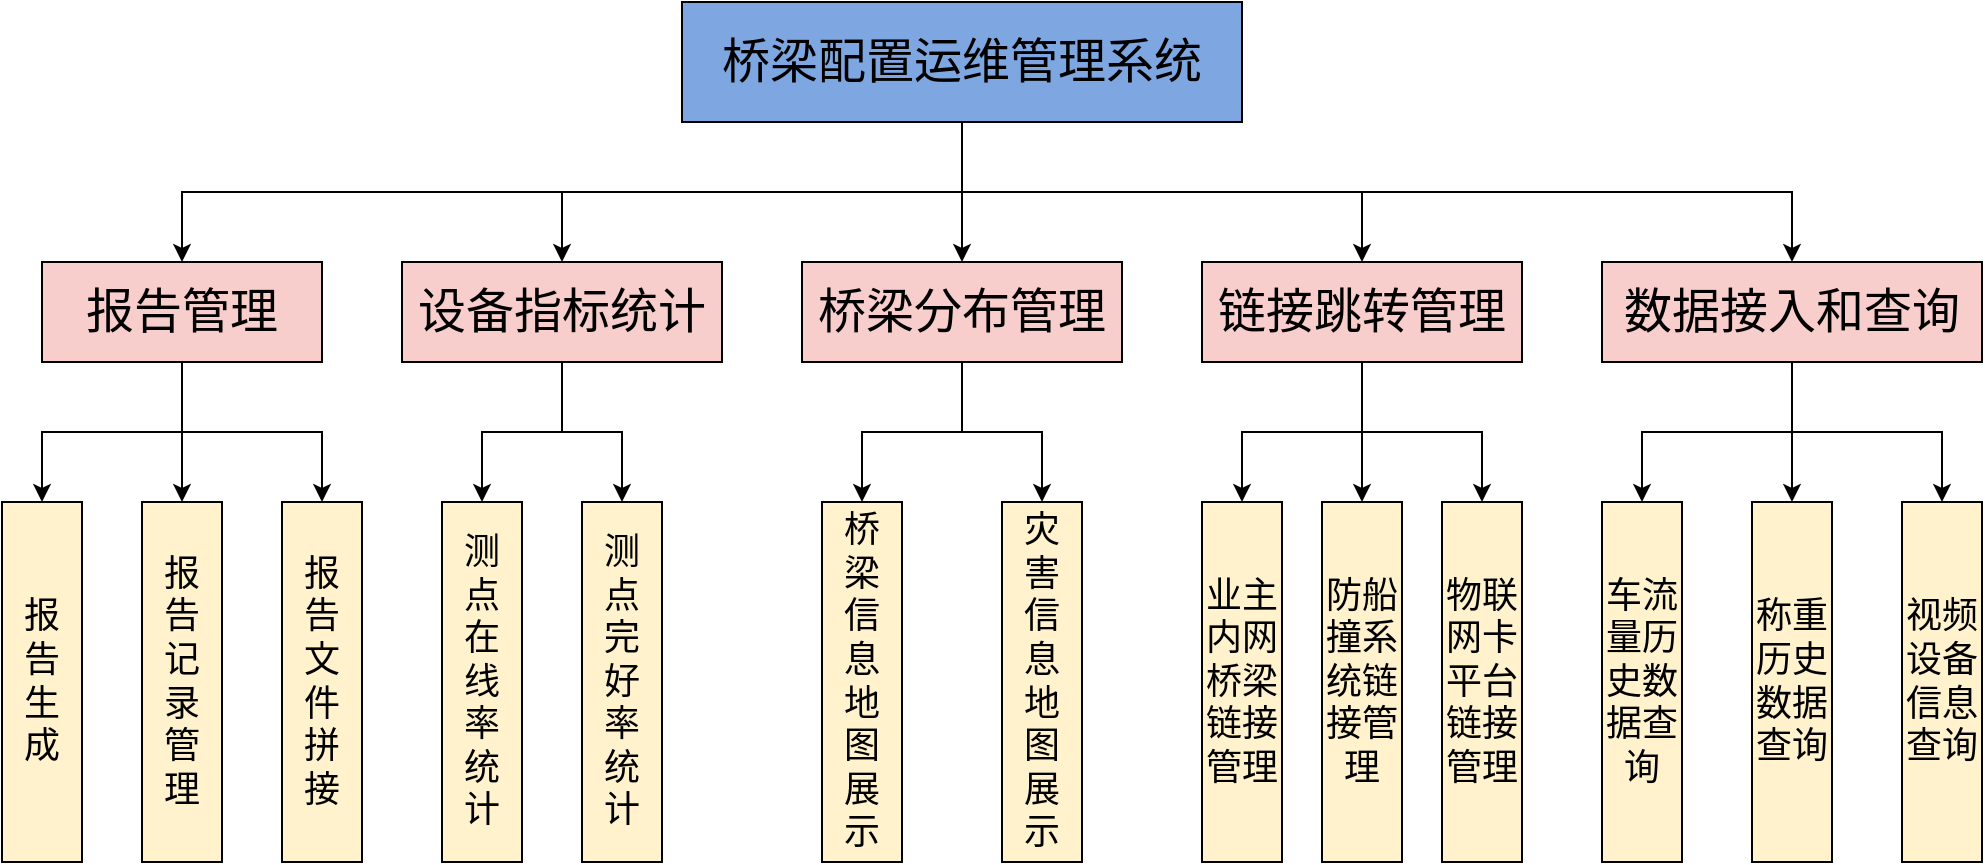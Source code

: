 <mxfile version="24.7.7">
  <diagram name="第 1 页" id="8aWKHBOTNguBpMg1CQIO">
    <mxGraphModel dx="1674" dy="738" grid="1" gridSize="10" guides="1" tooltips="1" connect="1" arrows="1" fold="1" page="1" pageScale="1" pageWidth="827" pageHeight="1169" math="0" shadow="0">
      <root>
        <mxCell id="0" />
        <mxCell id="1" parent="0" />
        <mxCell id="qM-4jDeY-jV-hq-K79Ri-8" style="edgeStyle=orthogonalEdgeStyle;rounded=0;orthogonalLoop=1;jettySize=auto;html=1;exitX=0.5;exitY=1;exitDx=0;exitDy=0;entryX=0.5;entryY=0;entryDx=0;entryDy=0;" edge="1" parent="1" source="qM-4jDeY-jV-hq-K79Ri-1" target="qM-4jDeY-jV-hq-K79Ri-2">
          <mxGeometry relative="1" as="geometry" />
        </mxCell>
        <mxCell id="qM-4jDeY-jV-hq-K79Ri-9" style="edgeStyle=orthogonalEdgeStyle;rounded=0;orthogonalLoop=1;jettySize=auto;html=1;exitX=0.5;exitY=1;exitDx=0;exitDy=0;entryX=0.5;entryY=0;entryDx=0;entryDy=0;" edge="1" parent="1" source="qM-4jDeY-jV-hq-K79Ri-1" target="qM-4jDeY-jV-hq-K79Ri-4">
          <mxGeometry relative="1" as="geometry" />
        </mxCell>
        <mxCell id="qM-4jDeY-jV-hq-K79Ri-10" style="edgeStyle=orthogonalEdgeStyle;rounded=0;orthogonalLoop=1;jettySize=auto;html=1;exitX=0.5;exitY=1;exitDx=0;exitDy=0;entryX=0.5;entryY=0;entryDx=0;entryDy=0;" edge="1" parent="1" source="qM-4jDeY-jV-hq-K79Ri-1" target="qM-4jDeY-jV-hq-K79Ri-5">
          <mxGeometry relative="1" as="geometry" />
        </mxCell>
        <mxCell id="qM-4jDeY-jV-hq-K79Ri-11" style="edgeStyle=orthogonalEdgeStyle;rounded=0;orthogonalLoop=1;jettySize=auto;html=1;exitX=0.5;exitY=1;exitDx=0;exitDy=0;" edge="1" parent="1" source="qM-4jDeY-jV-hq-K79Ri-1" target="qM-4jDeY-jV-hq-K79Ri-6">
          <mxGeometry relative="1" as="geometry" />
        </mxCell>
        <mxCell id="qM-4jDeY-jV-hq-K79Ri-12" style="edgeStyle=orthogonalEdgeStyle;rounded=0;orthogonalLoop=1;jettySize=auto;html=1;exitX=0.5;exitY=1;exitDx=0;exitDy=0;entryX=0.5;entryY=0;entryDx=0;entryDy=0;" edge="1" parent="1" source="qM-4jDeY-jV-hq-K79Ri-1" target="qM-4jDeY-jV-hq-K79Ri-7">
          <mxGeometry relative="1" as="geometry" />
        </mxCell>
        <mxCell id="qM-4jDeY-jV-hq-K79Ri-1" value="&lt;font style=&quot;font-size: 24px;&quot;&gt;桥梁配置运维管理系统&lt;/font&gt;" style="rounded=0;whiteSpace=wrap;html=1;fillColor=#7EA6E0;" vertex="1" parent="1">
          <mxGeometry x="540" y="50" width="280" height="60" as="geometry" />
        </mxCell>
        <mxCell id="qM-4jDeY-jV-hq-K79Ri-27" style="edgeStyle=orthogonalEdgeStyle;rounded=0;orthogonalLoop=1;jettySize=auto;html=1;exitX=0.5;exitY=1;exitDx=0;exitDy=0;entryX=0.5;entryY=0;entryDx=0;entryDy=0;" edge="1" parent="1" source="qM-4jDeY-jV-hq-K79Ri-2" target="qM-4jDeY-jV-hq-K79Ri-13">
          <mxGeometry relative="1" as="geometry" />
        </mxCell>
        <mxCell id="qM-4jDeY-jV-hq-K79Ri-28" style="edgeStyle=orthogonalEdgeStyle;rounded=0;orthogonalLoop=1;jettySize=auto;html=1;exitX=0.5;exitY=1;exitDx=0;exitDy=0;" edge="1" parent="1" source="qM-4jDeY-jV-hq-K79Ri-2" target="qM-4jDeY-jV-hq-K79Ri-14">
          <mxGeometry relative="1" as="geometry" />
        </mxCell>
        <mxCell id="qM-4jDeY-jV-hq-K79Ri-29" style="edgeStyle=orthogonalEdgeStyle;rounded=0;orthogonalLoop=1;jettySize=auto;html=1;entryX=0.5;entryY=0;entryDx=0;entryDy=0;" edge="1" parent="1" source="qM-4jDeY-jV-hq-K79Ri-2" target="qM-4jDeY-jV-hq-K79Ri-16">
          <mxGeometry relative="1" as="geometry" />
        </mxCell>
        <mxCell id="qM-4jDeY-jV-hq-K79Ri-2" value="&lt;font style=&quot;font-size: 24px;&quot;&gt;报告管理&lt;/font&gt;" style="rounded=0;whiteSpace=wrap;html=1;fillColor=#F8CECC;" vertex="1" parent="1">
          <mxGeometry x="220" y="180" width="140" height="50" as="geometry" />
        </mxCell>
        <mxCell id="qM-4jDeY-jV-hq-K79Ri-30" style="edgeStyle=orthogonalEdgeStyle;rounded=0;orthogonalLoop=1;jettySize=auto;html=1;exitX=0.5;exitY=1;exitDx=0;exitDy=0;entryX=0.5;entryY=0;entryDx=0;entryDy=0;" edge="1" parent="1" source="qM-4jDeY-jV-hq-K79Ri-4" target="qM-4jDeY-jV-hq-K79Ri-17">
          <mxGeometry relative="1" as="geometry" />
        </mxCell>
        <mxCell id="qM-4jDeY-jV-hq-K79Ri-31" style="edgeStyle=orthogonalEdgeStyle;rounded=0;orthogonalLoop=1;jettySize=auto;html=1;exitX=0.5;exitY=1;exitDx=0;exitDy=0;entryX=0.5;entryY=0;entryDx=0;entryDy=0;" edge="1" parent="1" source="qM-4jDeY-jV-hq-K79Ri-4" target="qM-4jDeY-jV-hq-K79Ri-18">
          <mxGeometry relative="1" as="geometry" />
        </mxCell>
        <mxCell id="qM-4jDeY-jV-hq-K79Ri-4" value="&lt;span style=&quot;font-size: 24px;&quot;&gt;设备指标统计&lt;/span&gt;" style="rounded=0;whiteSpace=wrap;html=1;fillColor=#F8CECC;" vertex="1" parent="1">
          <mxGeometry x="400" y="180" width="160" height="50" as="geometry" />
        </mxCell>
        <mxCell id="qM-4jDeY-jV-hq-K79Ri-32" style="edgeStyle=orthogonalEdgeStyle;rounded=0;orthogonalLoop=1;jettySize=auto;html=1;entryX=0.5;entryY=0;entryDx=0;entryDy=0;" edge="1" parent="1" source="qM-4jDeY-jV-hq-K79Ri-5" target="qM-4jDeY-jV-hq-K79Ri-19">
          <mxGeometry relative="1" as="geometry" />
        </mxCell>
        <mxCell id="qM-4jDeY-jV-hq-K79Ri-34" style="edgeStyle=orthogonalEdgeStyle;rounded=0;orthogonalLoop=1;jettySize=auto;html=1;exitX=0.5;exitY=1;exitDx=0;exitDy=0;entryX=0.5;entryY=0;entryDx=0;entryDy=0;" edge="1" parent="1" source="qM-4jDeY-jV-hq-K79Ri-5" target="qM-4jDeY-jV-hq-K79Ri-20">
          <mxGeometry relative="1" as="geometry" />
        </mxCell>
        <mxCell id="qM-4jDeY-jV-hq-K79Ri-5" value="&lt;span style=&quot;font-size: 24px;&quot;&gt;桥梁分布管理&lt;/span&gt;" style="rounded=0;whiteSpace=wrap;html=1;fillColor=#F8CECC;" vertex="1" parent="1">
          <mxGeometry x="600" y="180" width="160" height="50" as="geometry" />
        </mxCell>
        <mxCell id="qM-4jDeY-jV-hq-K79Ri-35" style="edgeStyle=orthogonalEdgeStyle;rounded=0;orthogonalLoop=1;jettySize=auto;html=1;exitX=0.5;exitY=1;exitDx=0;exitDy=0;entryX=0.5;entryY=0;entryDx=0;entryDy=0;" edge="1" parent="1" source="qM-4jDeY-jV-hq-K79Ri-6" target="qM-4jDeY-jV-hq-K79Ri-21">
          <mxGeometry relative="1" as="geometry" />
        </mxCell>
        <mxCell id="qM-4jDeY-jV-hq-K79Ri-36" style="edgeStyle=orthogonalEdgeStyle;rounded=0;orthogonalLoop=1;jettySize=auto;html=1;exitX=0.5;exitY=1;exitDx=0;exitDy=0;entryX=0.5;entryY=0;entryDx=0;entryDy=0;" edge="1" parent="1" source="qM-4jDeY-jV-hq-K79Ri-6" target="qM-4jDeY-jV-hq-K79Ri-22">
          <mxGeometry relative="1" as="geometry" />
        </mxCell>
        <mxCell id="qM-4jDeY-jV-hq-K79Ri-37" style="edgeStyle=orthogonalEdgeStyle;rounded=0;orthogonalLoop=1;jettySize=auto;html=1;exitX=0.5;exitY=1;exitDx=0;exitDy=0;entryX=0.5;entryY=0;entryDx=0;entryDy=0;" edge="1" parent="1" source="qM-4jDeY-jV-hq-K79Ri-6" target="qM-4jDeY-jV-hq-K79Ri-23">
          <mxGeometry relative="1" as="geometry" />
        </mxCell>
        <mxCell id="qM-4jDeY-jV-hq-K79Ri-6" value="&lt;span style=&quot;font-size: 24px;&quot;&gt;链接跳转管理&lt;/span&gt;" style="rounded=0;whiteSpace=wrap;html=1;fillColor=#F8CECC;" vertex="1" parent="1">
          <mxGeometry x="800" y="180" width="160" height="50" as="geometry" />
        </mxCell>
        <mxCell id="qM-4jDeY-jV-hq-K79Ri-38" style="edgeStyle=orthogonalEdgeStyle;rounded=0;orthogonalLoop=1;jettySize=auto;html=1;exitX=0.5;exitY=1;exitDx=0;exitDy=0;entryX=0.5;entryY=0;entryDx=0;entryDy=0;" edge="1" parent="1" source="qM-4jDeY-jV-hq-K79Ri-7" target="qM-4jDeY-jV-hq-K79Ri-24">
          <mxGeometry relative="1" as="geometry" />
        </mxCell>
        <mxCell id="qM-4jDeY-jV-hq-K79Ri-39" style="edgeStyle=orthogonalEdgeStyle;rounded=0;orthogonalLoop=1;jettySize=auto;html=1;exitX=0.5;exitY=1;exitDx=0;exitDy=0;entryX=0.5;entryY=0;entryDx=0;entryDy=0;" edge="1" parent="1" source="qM-4jDeY-jV-hq-K79Ri-7" target="qM-4jDeY-jV-hq-K79Ri-25">
          <mxGeometry relative="1" as="geometry" />
        </mxCell>
        <mxCell id="qM-4jDeY-jV-hq-K79Ri-40" style="edgeStyle=orthogonalEdgeStyle;rounded=0;orthogonalLoop=1;jettySize=auto;html=1;exitX=0.5;exitY=1;exitDx=0;exitDy=0;entryX=0.5;entryY=0;entryDx=0;entryDy=0;" edge="1" parent="1" source="qM-4jDeY-jV-hq-K79Ri-7" target="qM-4jDeY-jV-hq-K79Ri-26">
          <mxGeometry relative="1" as="geometry" />
        </mxCell>
        <mxCell id="qM-4jDeY-jV-hq-K79Ri-7" value="&lt;span style=&quot;font-size: 24px;&quot;&gt;数据接入和查询&lt;/span&gt;" style="rounded=0;whiteSpace=wrap;html=1;fillColor=#F8CECC;" vertex="1" parent="1">
          <mxGeometry x="1000" y="180" width="190" height="50" as="geometry" />
        </mxCell>
        <mxCell id="qM-4jDeY-jV-hq-K79Ri-13" value="&lt;span style=&quot;font-size: 18px;&quot;&gt;报&lt;/span&gt;&lt;div&gt;&lt;span style=&quot;font-size: 18px;&quot;&gt;告&lt;/span&gt;&lt;br&gt;&lt;div&gt;&lt;span style=&quot;font-size: 18px;&quot;&gt;生&lt;/span&gt;&lt;/div&gt;&lt;div&gt;&lt;span style=&quot;font-size: 18px;&quot;&gt;成&lt;/span&gt;&lt;/div&gt;&lt;/div&gt;" style="rounded=0;whiteSpace=wrap;html=1;fillColor=#FFF2CC;" vertex="1" parent="1">
          <mxGeometry x="200" y="300" width="40" height="180" as="geometry" />
        </mxCell>
        <mxCell id="qM-4jDeY-jV-hq-K79Ri-14" value="&lt;span style=&quot;font-size: 18px;&quot;&gt;报&lt;/span&gt;&lt;div&gt;&lt;span style=&quot;font-size: 18px;&quot;&gt;告&lt;/span&gt;&lt;/div&gt;&lt;div&gt;&lt;span style=&quot;font-size: 18px;&quot;&gt;记&lt;/span&gt;&lt;/div&gt;&lt;div&gt;&lt;span style=&quot;font-size: 18px;&quot;&gt;录&lt;/span&gt;&lt;/div&gt;&lt;div&gt;&lt;span style=&quot;font-size: 18px;&quot;&gt;管&lt;/span&gt;&lt;/div&gt;&lt;div&gt;&lt;span style=&quot;font-size: 18px;&quot;&gt;理&lt;/span&gt;&lt;/div&gt;" style="rounded=0;whiteSpace=wrap;html=1;fillColor=#FFF2CC;" vertex="1" parent="1">
          <mxGeometry x="270" y="300" width="40" height="180" as="geometry" />
        </mxCell>
        <mxCell id="qM-4jDeY-jV-hq-K79Ri-16" value="&lt;span style=&quot;font-size: 18px;&quot;&gt;报&lt;/span&gt;&lt;div&gt;&lt;span style=&quot;font-size: 18px;&quot;&gt;告&lt;/span&gt;&lt;/div&gt;&lt;div&gt;&lt;span style=&quot;font-size: 18px;&quot;&gt;文&lt;/span&gt;&lt;/div&gt;&lt;div&gt;&lt;span style=&quot;font-size: 18px;&quot;&gt;件&lt;/span&gt;&lt;/div&gt;&lt;div&gt;&lt;span style=&quot;font-size: 18px;&quot;&gt;拼&lt;/span&gt;&lt;/div&gt;&lt;div&gt;&lt;span style=&quot;font-size: 18px;&quot;&gt;接&lt;/span&gt;&lt;/div&gt;" style="rounded=0;whiteSpace=wrap;html=1;fillColor=#FFF2CC;" vertex="1" parent="1">
          <mxGeometry x="340" y="300" width="40" height="180" as="geometry" />
        </mxCell>
        <mxCell id="qM-4jDeY-jV-hq-K79Ri-17" value="&lt;span style=&quot;font-size: 18px;&quot;&gt;测&lt;/span&gt;&lt;div&gt;&lt;span style=&quot;font-size: 18px;&quot;&gt;点&lt;/span&gt;&lt;/div&gt;&lt;div&gt;&lt;span style=&quot;font-size: 18px;&quot;&gt;在&lt;/span&gt;&lt;/div&gt;&lt;div&gt;&lt;span style=&quot;font-size: 18px;&quot;&gt;线&lt;/span&gt;&lt;/div&gt;&lt;div&gt;&lt;span style=&quot;font-size: 18px;&quot;&gt;率&lt;/span&gt;&lt;/div&gt;&lt;div&gt;&lt;span style=&quot;font-size: 18px;&quot;&gt;统&lt;/span&gt;&lt;/div&gt;&lt;div&gt;&lt;span style=&quot;font-size: 18px;&quot;&gt;计&lt;/span&gt;&lt;/div&gt;" style="rounded=0;whiteSpace=wrap;html=1;fillColor=#FFF2CC;" vertex="1" parent="1">
          <mxGeometry x="420" y="300" width="40" height="180" as="geometry" />
        </mxCell>
        <mxCell id="qM-4jDeY-jV-hq-K79Ri-18" value="&lt;span style=&quot;font-size: 18px;&quot;&gt;测&lt;/span&gt;&lt;div&gt;&lt;span style=&quot;font-size: 18px;&quot;&gt;点&lt;/span&gt;&lt;/div&gt;&lt;div&gt;&lt;span style=&quot;font-size: 18px;&quot;&gt;完&lt;/span&gt;&lt;/div&gt;&lt;div&gt;&lt;span style=&quot;font-size: 18px;&quot;&gt;好&lt;/span&gt;&lt;/div&gt;&lt;div&gt;&lt;span style=&quot;font-size: 18px;&quot;&gt;率&lt;/span&gt;&lt;/div&gt;&lt;div&gt;&lt;span style=&quot;font-size: 18px;&quot;&gt;统&lt;/span&gt;&lt;/div&gt;&lt;div&gt;&lt;span style=&quot;font-size: 18px;&quot;&gt;计&lt;/span&gt;&lt;/div&gt;" style="rounded=0;whiteSpace=wrap;html=1;fillColor=#FFF2CC;" vertex="1" parent="1">
          <mxGeometry x="490" y="300" width="40" height="180" as="geometry" />
        </mxCell>
        <mxCell id="qM-4jDeY-jV-hq-K79Ri-19" value="&lt;span style=&quot;font-size: 18px;&quot;&gt;桥&lt;/span&gt;&lt;div&gt;&lt;span style=&quot;font-size: 18px;&quot;&gt;梁&lt;/span&gt;&lt;/div&gt;&lt;div&gt;&lt;span style=&quot;font-size: 18px;&quot;&gt;信&lt;/span&gt;&lt;/div&gt;&lt;div&gt;&lt;span style=&quot;font-size: 18px;&quot;&gt;息&lt;/span&gt;&lt;/div&gt;&lt;div&gt;&lt;span style=&quot;font-size: 18px;&quot;&gt;地&lt;/span&gt;&lt;/div&gt;&lt;div&gt;&lt;span style=&quot;font-size: 18px;&quot;&gt;图&lt;/span&gt;&lt;/div&gt;&lt;div&gt;&lt;span style=&quot;font-size: 18px;&quot;&gt;展&lt;/span&gt;&lt;/div&gt;&lt;div&gt;&lt;span style=&quot;font-size: 18px;&quot;&gt;示&lt;/span&gt;&lt;/div&gt;" style="rounded=0;whiteSpace=wrap;html=1;fillColor=#FFF2CC;" vertex="1" parent="1">
          <mxGeometry x="610" y="300" width="40" height="180" as="geometry" />
        </mxCell>
        <mxCell id="qM-4jDeY-jV-hq-K79Ri-20" value="&lt;span style=&quot;font-size: 18px;&quot;&gt;灾&lt;/span&gt;&lt;div&gt;&lt;span style=&quot;font-size: 18px;&quot;&gt;害&lt;/span&gt;&lt;/div&gt;&lt;div&gt;&lt;span style=&quot;font-size: 18px;&quot;&gt;信&lt;/span&gt;&lt;/div&gt;&lt;div&gt;&lt;span style=&quot;font-size: 18px;&quot;&gt;息&lt;/span&gt;&lt;/div&gt;&lt;div&gt;&lt;span style=&quot;font-size: 18px;&quot;&gt;地&lt;/span&gt;&lt;/div&gt;&lt;div&gt;&lt;span style=&quot;font-size: 18px;&quot;&gt;图&lt;/span&gt;&lt;/div&gt;&lt;div&gt;&lt;span style=&quot;font-size: 18px;&quot;&gt;展&lt;/span&gt;&lt;/div&gt;&lt;div&gt;&lt;span style=&quot;font-size: 18px;&quot;&gt;示&lt;/span&gt;&lt;/div&gt;" style="rounded=0;whiteSpace=wrap;html=1;fillColor=#FFF2CC;" vertex="1" parent="1">
          <mxGeometry x="700" y="300" width="40" height="180" as="geometry" />
        </mxCell>
        <mxCell id="qM-4jDeY-jV-hq-K79Ri-21" value="&lt;span style=&quot;font-size: 18px;&quot;&gt;业主内网桥梁链接管理&lt;/span&gt;" style="rounded=0;whiteSpace=wrap;html=1;fillColor=#FFF2CC;" vertex="1" parent="1">
          <mxGeometry x="800" y="300" width="40" height="180" as="geometry" />
        </mxCell>
        <mxCell id="qM-4jDeY-jV-hq-K79Ri-22" value="&lt;span style=&quot;font-size: 18px;&quot;&gt;防船撞系统链接管理&lt;/span&gt;" style="rounded=0;whiteSpace=wrap;html=1;fillColor=#FFF2CC;" vertex="1" parent="1">
          <mxGeometry x="860" y="300" width="40" height="180" as="geometry" />
        </mxCell>
        <mxCell id="qM-4jDeY-jV-hq-K79Ri-23" value="&lt;span style=&quot;font-size: 18px;&quot;&gt;物联网卡平台链接管理&lt;/span&gt;" style="rounded=0;whiteSpace=wrap;html=1;fillColor=#FFF2CC;" vertex="1" parent="1">
          <mxGeometry x="920" y="300" width="40" height="180" as="geometry" />
        </mxCell>
        <mxCell id="qM-4jDeY-jV-hq-K79Ri-24" value="&lt;span style=&quot;font-size: 18px;&quot;&gt;车流量历史数据查询&lt;/span&gt;" style="rounded=0;whiteSpace=wrap;html=1;fillColor=#FFF2CC;" vertex="1" parent="1">
          <mxGeometry x="1000" y="300" width="40" height="180" as="geometry" />
        </mxCell>
        <mxCell id="qM-4jDeY-jV-hq-K79Ri-25" value="&lt;span style=&quot;font-size: 18px;&quot;&gt;称重历史数据查询&lt;/span&gt;" style="rounded=0;whiteSpace=wrap;html=1;fillColor=#FFF2CC;" vertex="1" parent="1">
          <mxGeometry x="1075" y="300" width="40" height="180" as="geometry" />
        </mxCell>
        <mxCell id="qM-4jDeY-jV-hq-K79Ri-26" value="&lt;span style=&quot;font-size: 18px;&quot;&gt;视频设备信息查询&lt;/span&gt;" style="rounded=0;whiteSpace=wrap;html=1;fillColor=#FFF2CC;" vertex="1" parent="1">
          <mxGeometry x="1150" y="300" width="40" height="180" as="geometry" />
        </mxCell>
      </root>
    </mxGraphModel>
  </diagram>
</mxfile>
